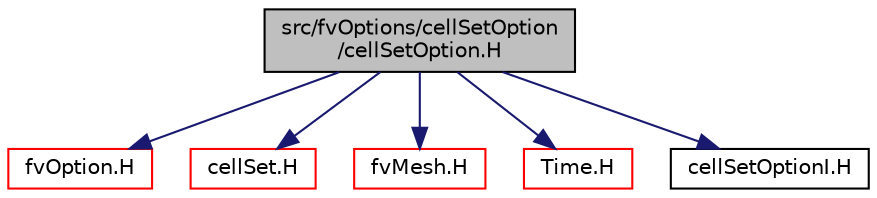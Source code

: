 digraph "src/fvOptions/cellSetOption/cellSetOption.H"
{
  bgcolor="transparent";
  edge [fontname="Helvetica",fontsize="10",labelfontname="Helvetica",labelfontsize="10"];
  node [fontname="Helvetica",fontsize="10",shape=record];
  Node1 [label="src/fvOptions/cellSetOption\l/cellSetOption.H",height=0.2,width=0.4,color="black", fillcolor="grey75", style="filled", fontcolor="black"];
  Node1 -> Node2 [color="midnightblue",fontsize="10",style="solid",fontname="Helvetica"];
  Node2 [label="fvOption.H",height=0.2,width=0.4,color="red",URL="$a05054.html"];
  Node1 -> Node3 [color="midnightblue",fontsize="10",style="solid",fontname="Helvetica"];
  Node3 [label="cellSet.H",height=0.2,width=0.4,color="red",URL="$a07452.html"];
  Node1 -> Node4 [color="midnightblue",fontsize="10",style="solid",fontname="Helvetica"];
  Node4 [label="fvMesh.H",height=0.2,width=0.4,color="red",URL="$a05871.html"];
  Node1 -> Node5 [color="midnightblue",fontsize="10",style="solid",fontname="Helvetica"];
  Node5 [label="Time.H",height=0.2,width=0.4,color="red",URL="$a07855.html"];
  Node1 -> Node6 [color="midnightblue",fontsize="10",style="solid",fontname="Helvetica"];
  Node6 [label="cellSetOptionI.H",height=0.2,width=0.4,color="black",URL="$a06238.html"];
}
